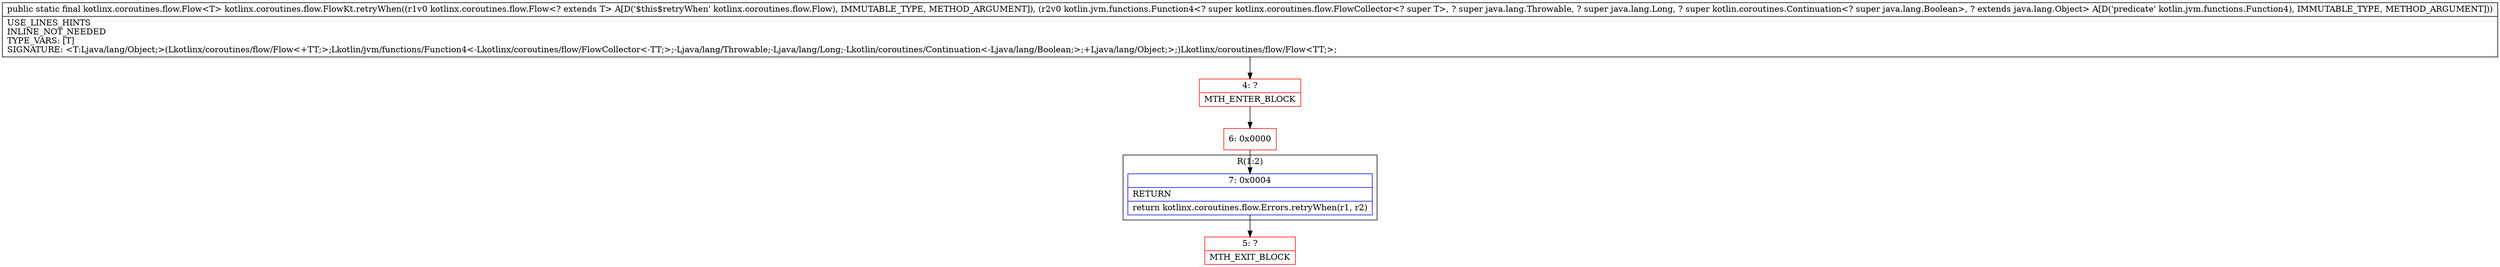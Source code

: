 digraph "CFG forkotlinx.coroutines.flow.FlowKt.retryWhen(Lkotlinx\/coroutines\/flow\/Flow;Lkotlin\/jvm\/functions\/Function4;)Lkotlinx\/coroutines\/flow\/Flow;" {
subgraph cluster_Region_1758052991 {
label = "R(1:2)";
node [shape=record,color=blue];
Node_7 [shape=record,label="{7\:\ 0x0004|RETURN\l|return kotlinx.coroutines.flow.Errors.retryWhen(r1, r2)\l}"];
}
Node_4 [shape=record,color=red,label="{4\:\ ?|MTH_ENTER_BLOCK\l}"];
Node_6 [shape=record,color=red,label="{6\:\ 0x0000}"];
Node_5 [shape=record,color=red,label="{5\:\ ?|MTH_EXIT_BLOCK\l}"];
MethodNode[shape=record,label="{public static final kotlinx.coroutines.flow.Flow\<T\> kotlinx.coroutines.flow.FlowKt.retryWhen((r1v0 kotlinx.coroutines.flow.Flow\<? extends T\> A[D('$this$retryWhen' kotlinx.coroutines.flow.Flow), IMMUTABLE_TYPE, METHOD_ARGUMENT]), (r2v0 kotlin.jvm.functions.Function4\<? super kotlinx.coroutines.flow.FlowCollector\<? super T\>, ? super java.lang.Throwable, ? super java.lang.Long, ? super kotlin.coroutines.Continuation\<? super java.lang.Boolean\>, ? extends java.lang.Object\> A[D('predicate' kotlin.jvm.functions.Function4), IMMUTABLE_TYPE, METHOD_ARGUMENT]))  | USE_LINES_HINTS\lINLINE_NOT_NEEDED\lTYPE_VARS: [T]\lSIGNATURE: \<T:Ljava\/lang\/Object;\>(Lkotlinx\/coroutines\/flow\/Flow\<+TT;\>;Lkotlin\/jvm\/functions\/Function4\<\-Lkotlinx\/coroutines\/flow\/FlowCollector\<\-TT;\>;\-Ljava\/lang\/Throwable;\-Ljava\/lang\/Long;\-Lkotlin\/coroutines\/Continuation\<\-Ljava\/lang\/Boolean;\>;+Ljava\/lang\/Object;\>;)Lkotlinx\/coroutines\/flow\/Flow\<TT;\>;\l}"];
MethodNode -> Node_4;Node_7 -> Node_5;
Node_4 -> Node_6;
Node_6 -> Node_7;
}

